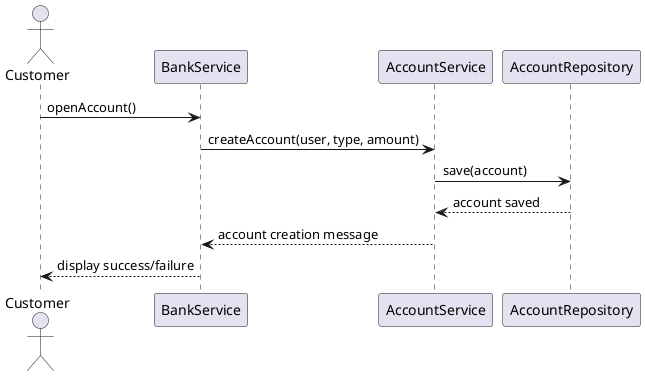 @startuml
actor Customer
participant BankService
participant AccountService
participant AccountRepository

Customer -> BankService : openAccount()
BankService -> AccountService : createAccount(user, type, amount)
AccountService -> AccountRepository : save(account)
AccountRepository --> AccountService : account saved
AccountService --> BankService : account creation message
BankService --> Customer : display success/failure
@enduml